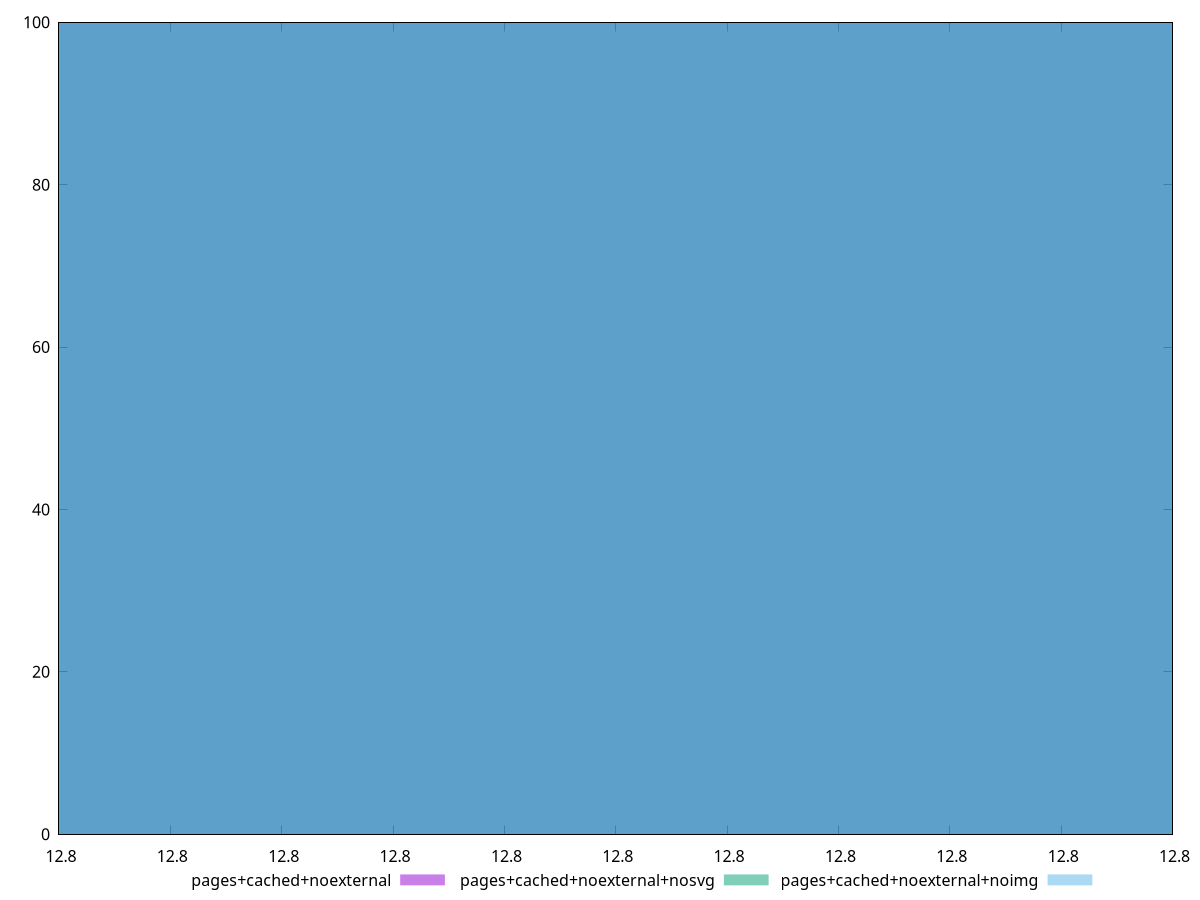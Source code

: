 $_pagesCachedNoexternal <<EOF
12.80000000000001 100
EOF
$_pagesCachedNoexternalNosvg <<EOF
12.80000000000001 100
EOF
$_pagesCachedNoexternalNoimg <<EOF
12.80000000000001 100
EOF
set key outside below
set terminal pngcairo
set output "report_00006_2020-11-02T20-21-41.718Z/estimated-input-latency/estimated-input-latency_pages+cached+noexternal_pages+cached+noexternal+nosvg_pages+cached+noexternal+noimg+hist.png"
set boxwidth 1.7983939046234355e-14
set style fill transparent solid 0.5 noborder
set yrange [0:100]
plot $_pagesCachedNoexternal title "pages+cached+noexternal" with boxes ,$_pagesCachedNoexternalNosvg title "pages+cached+noexternal+nosvg" with boxes ,$_pagesCachedNoexternalNoimg title "pages+cached+noexternal+noimg" with boxes ,